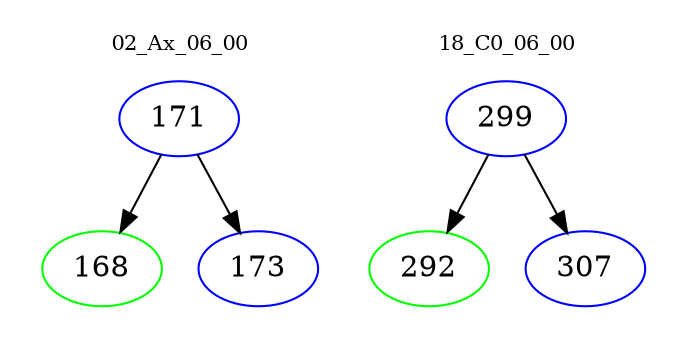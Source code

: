 digraph{
subgraph cluster_0 {
color = white
label = "02_Ax_06_00";
fontsize=10;
T0_171 [label="171", color="blue"]
T0_171 -> T0_168 [color="black"]
T0_168 [label="168", color="green"]
T0_171 -> T0_173 [color="black"]
T0_173 [label="173", color="blue"]
}
subgraph cluster_1 {
color = white
label = "18_C0_06_00";
fontsize=10;
T1_299 [label="299", color="blue"]
T1_299 -> T1_292 [color="black"]
T1_292 [label="292", color="green"]
T1_299 -> T1_307 [color="black"]
T1_307 [label="307", color="blue"]
}
}
